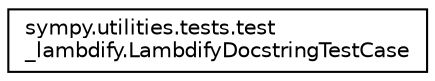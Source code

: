 digraph "Graphical Class Hierarchy"
{
 // LATEX_PDF_SIZE
  edge [fontname="Helvetica",fontsize="10",labelfontname="Helvetica",labelfontsize="10"];
  node [fontname="Helvetica",fontsize="10",shape=record];
  rankdir="LR";
  Node0 [label="sympy.utilities.tests.test\l_lambdify.LambdifyDocstringTestCase",height=0.2,width=0.4,color="black", fillcolor="white", style="filled",URL="$classsympy_1_1utilities_1_1tests_1_1test__lambdify_1_1LambdifyDocstringTestCase.html",tooltip=" "];
}
